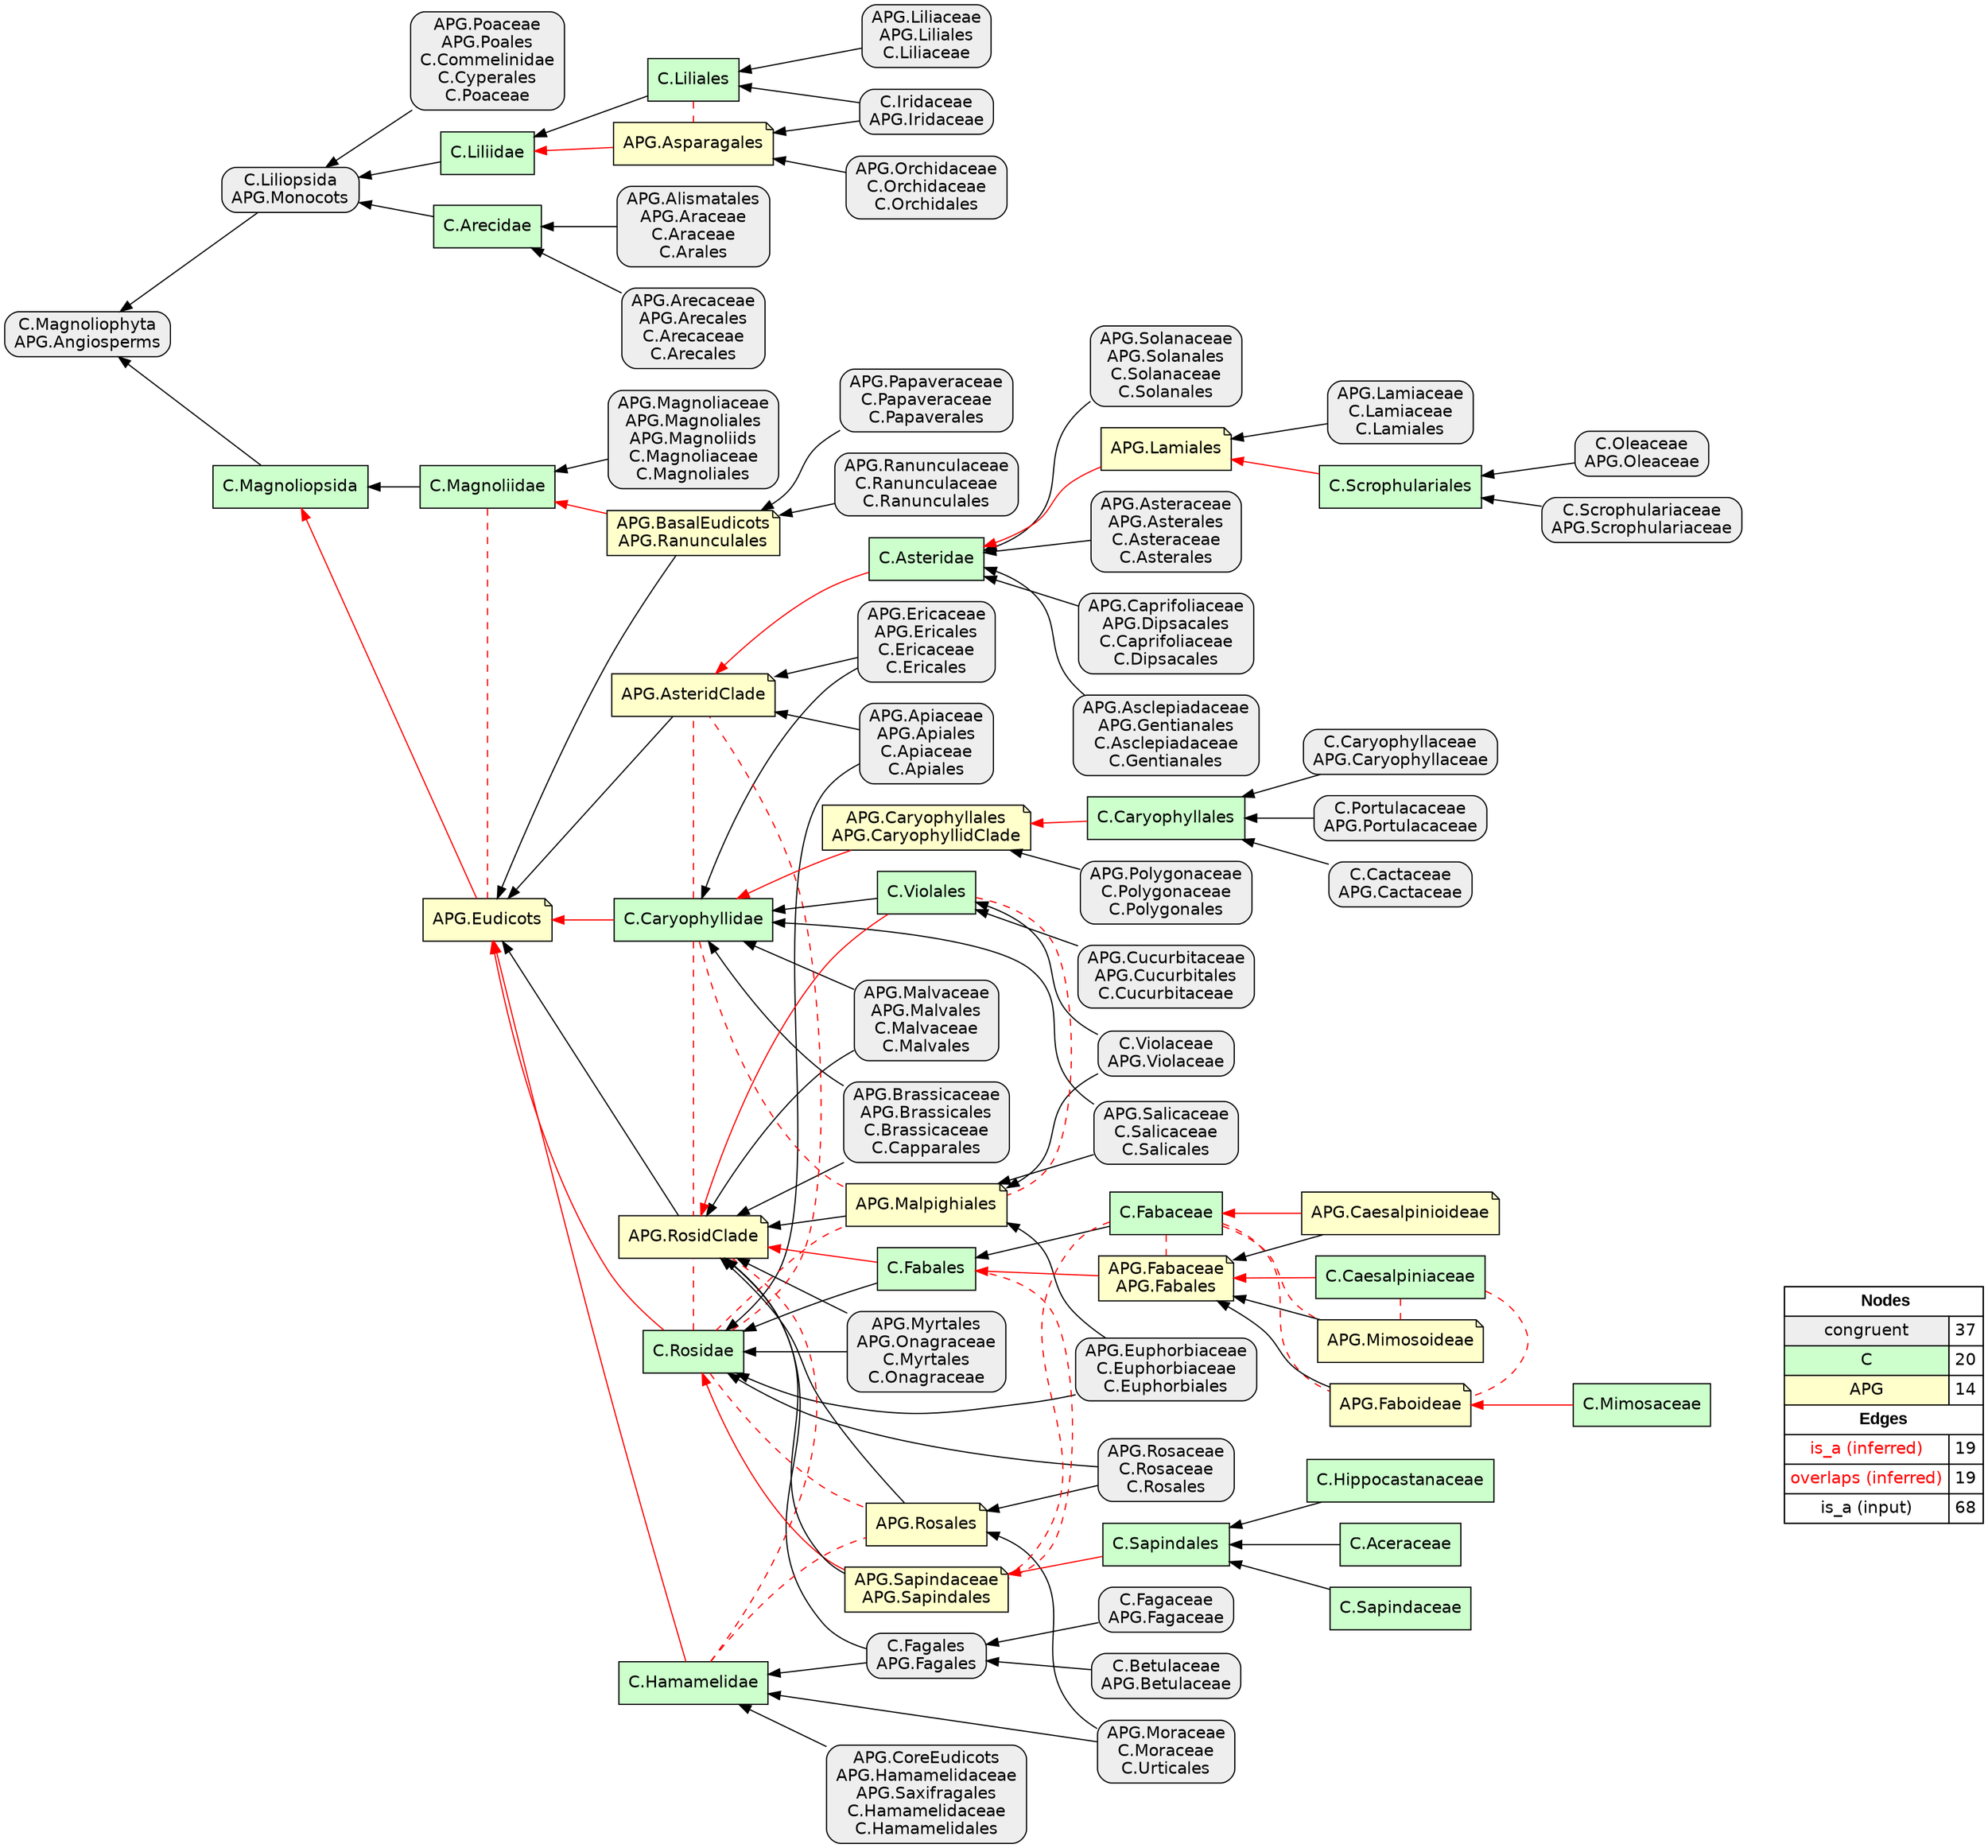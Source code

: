 digraph{
rankdir=RL
node[shape=box style="filled,rounded" fillcolor="#EEEEEE" fontname="helvetica"] 
"C.Caryophyllaceae\nAPG.Caryophyllaceae"
"APG.Poaceae\nAPG.Poales\nC.Commelinidae\nC.Cyperales\nC.Poaceae"
"APG.Asteraceae\nAPG.Asterales\nC.Asteraceae\nC.Asterales"
"APG.Magnoliaceae\nAPG.Magnoliales\nAPG.Magnoliids\nC.Magnoliaceae\nC.Magnoliales"
"C.Fagaceae\nAPG.Fagaceae"
"C.Iridaceae\nAPG.Iridaceae"
"APG.Liliaceae\nAPG.Liliales\nC.Liliaceae"
"APG.Orchidaceae\nC.Orchidaceae\nC.Orchidales"
"APG.Caprifoliaceae\nAPG.Dipsacales\nC.Caprifoliaceae\nC.Dipsacales"
"APG.CoreEudicots\nAPG.Hamamelidaceae\nAPG.Saxifragales\nC.Hamamelidaceae\nC.Hamamelidales"
"APG.Salicaceae\nC.Salicaceae\nC.Salicales"
"C.Portulacaceae\nAPG.Portulacaceae"
"APG.Myrtales\nAPG.Onagraceae\nC.Myrtales\nC.Onagraceae"
"C.Cactaceae\nAPG.Cactaceae"
"APG.Moraceae\nC.Moraceae\nC.Urticales"
"APG.Asclepiadaceae\nAPG.Gentianales\nC.Asclepiadaceae\nC.Gentianales"
"APG.Solanaceae\nAPG.Solanales\nC.Solanaceae\nC.Solanales"
"C.Magnoliophyta\nAPG.Angiosperms"
"APG.Cucurbitaceae\nAPG.Cucurbitales\nC.Cucurbitaceae"
"APG.Lamiaceae\nC.Lamiaceae\nC.Lamiales"
"C.Betulaceae\nAPG.Betulaceae"
"C.Oleaceae\nAPG.Oleaceae"
"C.Fagales\nAPG.Fagales"
"APG.Brassicaceae\nAPG.Brassicales\nC.Brassicaceae\nC.Capparales"
"APG.Polygonaceae\nC.Polygonaceae\nC.Polygonales"
"C.Violaceae\nAPG.Violaceae"
"APG.Malvaceae\nAPG.Malvales\nC.Malvaceae\nC.Malvales"
"APG.Rosaceae\nC.Rosaceae\nC.Rosales"
"APG.Ericaceae\nAPG.Ericales\nC.Ericaceae\nC.Ericales"
"APG.Alismatales\nAPG.Araceae\nC.Araceae\nC.Arales"
"APG.Apiaceae\nAPG.Apiales\nC.Apiaceae\nC.Apiales"
"APG.Papaveraceae\nC.Papaveraceae\nC.Papaverales"
"C.Liliopsida\nAPG.Monocots"
"APG.Ranunculaceae\nC.Ranunculaceae\nC.Ranunculales"
"C.Scrophulariaceae\nAPG.Scrophulariaceae"
"APG.Arecaceae\nAPG.Arecales\nC.Arecaceae\nC.Arecales"
"APG.Euphorbiaceae\nC.Euphorbiaceae\nC.Euphorbiales"
node[shape=box style=filled fillcolor="#CCFFCC" fontname="helvetica"] 
"C.Sapindales"
"C.Liliidae"
"C.Hamamelidae"
"C.Caryophyllidae"
"C.Scrophulariales"
"C.Arecidae"
"C.Asteridae"
"C.Fabales"
"C.Rosidae"
"C.Hippocastanaceae"
"C.Caryophyllales"
"C.Mimosaceae"
"C.Violales"
"C.Aceraceae"
"C.Liliales"
"C.Magnoliidae"
"C.Fabaceae"
"C.Caesalpiniaceae"
"C.Magnoliopsida"
"C.Sapindaceae"
node[shape=note style=filled fillcolor="#FFFFCC" fontname="helvetica"] 
"APG.Malpighiales"
"APG.Rosales"
"APG.BasalEudicots\nAPG.Ranunculales"
"APG.RosidClade"
"APG.Mimosoideae"
"APG.Asparagales"
"APG.Lamiales"
"APG.Faboideae"
"APG.Caesalpinioideae"
"APG.Eudicots"
"APG.Fabaceae\nAPG.Fabales"
"APG.Caryophyllales\nAPG.CaryophyllidClade"
"APG.Sapindaceae\nAPG.Sapindales"
"APG.AsteridClade"
edge[arrowhead=normal style=solid color="#FF0000" constraint=true penwidth=1]
"APG.Lamiales" -> "C.Asteridae"
"APG.Sapindaceae\nAPG.Sapindales" -> "C.Rosidae"
"C.Caryophyllales" -> "APG.Caryophyllales\nAPG.CaryophyllidClade"
"C.Caryophyllidae" -> "APG.Eudicots"
"APG.Asparagales" -> "C.Liliidae"
"C.Caesalpiniaceae" -> "APG.Fabaceae\nAPG.Fabales"
"C.Mimosaceae" -> "APG.Faboideae"
"C.Rosidae" -> "APG.Eudicots"
"C.Hamamelidae" -> "APG.Eudicots"
"APG.BasalEudicots\nAPG.Ranunculales" -> "C.Magnoliidae"
"C.Sapindales" -> "APG.Sapindaceae\nAPG.Sapindales"
"C.Violales" -> "APG.RosidClade"
"APG.Eudicots" -> "C.Magnoliopsida"
"C.Scrophulariales" -> "APG.Lamiales"
"APG.Caesalpinioideae" -> "C.Fabaceae"
"APG.Caryophyllales\nAPG.CaryophyllidClade" -> "C.Caryophyllidae"
"C.Asteridae" -> "APG.AsteridClade"
"APG.Fabaceae\nAPG.Fabales" -> "C.Fabales"
"C.Fabales" -> "APG.RosidClade"
edge[arrowhead=none style=dashed color="#FF0000" constraint=false penwidth=1]
"C.Caryophyllidae" -> "APG.Malpighiales"
"C.Fabaceae" -> "APG.Mimosoideae"
"C.Rosidae" -> "APG.AsteridClade"
"C.Fabaceae" -> "APG.Sapindaceae\nAPG.Sapindales"
"C.Fabaceae" -> "APG.Fabaceae\nAPG.Fabales"
"C.Rosidae" -> "APG.Rosales"
"C.Caesalpiniaceae" -> "APG.Mimosoideae"
"C.Liliales" -> "APG.Asparagales"
"C.Caryophyllidae" -> "APG.AsteridClade"
"C.Magnoliidae" -> "APG.Eudicots"
"C.Rosidae" -> "APG.Malpighiales"
"C.Rosidae" -> "APG.RosidClade"
"C.Caesalpiniaceae" -> "APG.Faboideae"
"C.Violales" -> "APG.Malpighiales"
"C.Hamamelidae" -> "APG.RosidClade"
"C.Hamamelidae" -> "APG.Rosales"
"C.Fabales" -> "APG.Sapindaceae\nAPG.Sapindales"
"C.Fabaceae" -> "APG.Faboideae"
"C.Caryophyllidae" -> "APG.RosidClade"
edge[arrowhead=normal style=dotted color="#000000" constraint=true penwidth=1]
edge[arrowhead=normal style=solid color="#000000" constraint=true penwidth=1]
"C.Scrophulariaceae\nAPG.Scrophulariaceae" -> "C.Scrophulariales"
"APG.Brassicaceae\nAPG.Brassicales\nC.Brassicaceae\nC.Capparales" -> "APG.RosidClade"
"APG.Cucurbitaceae\nAPG.Cucurbitales\nC.Cucurbitaceae" -> "C.Violales"
"APG.Poaceae\nAPG.Poales\nC.Commelinidae\nC.Cyperales\nC.Poaceae" -> "C.Liliopsida\nAPG.Monocots"
"APG.BasalEudicots\nAPG.Ranunculales" -> "APG.Eudicots"
"APG.Mimosoideae" -> "APG.Fabaceae\nAPG.Fabales"
"C.Violaceae\nAPG.Violaceae" -> "APG.Malpighiales"
"APG.Alismatales\nAPG.Araceae\nC.Araceae\nC.Arales" -> "C.Arecidae"
"C.Betulaceae\nAPG.Betulaceae" -> "C.Fagales\nAPG.Fagales"
"APG.Malvaceae\nAPG.Malvales\nC.Malvaceae\nC.Malvales" -> "C.Caryophyllidae"
"APG.Faboideae" -> "APG.Fabaceae\nAPG.Fabales"
"C.Portulacaceae\nAPG.Portulacaceae" -> "C.Caryophyllales"
"APG.Liliaceae\nAPG.Liliales\nC.Liliaceae" -> "C.Liliales"
"APG.Ericaceae\nAPG.Ericales\nC.Ericaceae\nC.Ericales" -> "APG.AsteridClade"
"APG.Moraceae\nC.Moraceae\nC.Urticales" -> "C.Hamamelidae"
"APG.Sapindaceae\nAPG.Sapindales" -> "APG.RosidClade"
"C.Fabales" -> "C.Rosidae"
"APG.Arecaceae\nAPG.Arecales\nC.Arecaceae\nC.Arecales" -> "C.Arecidae"
"APG.Euphorbiaceae\nC.Euphorbiaceae\nC.Euphorbiales" -> "APG.Malpighiales"
"APG.Myrtales\nAPG.Onagraceae\nC.Myrtales\nC.Onagraceae" -> "APG.RosidClade"
"C.Fagaceae\nAPG.Fagaceae" -> "C.Fagales\nAPG.Fagales"
"APG.AsteridClade" -> "APG.Eudicots"
"C.Aceraceae" -> "C.Sapindales"
"C.Magnoliopsida" -> "C.Magnoliophyta\nAPG.Angiosperms"
"APG.Moraceae\nC.Moraceae\nC.Urticales" -> "APG.Rosales"
"APG.Euphorbiaceae\nC.Euphorbiaceae\nC.Euphorbiales" -> "C.Rosidae"
"C.Caryophyllaceae\nAPG.Caryophyllaceae" -> "C.Caryophyllales"
"C.Cactaceae\nAPG.Cactaceae" -> "C.Caryophyllales"
"APG.Polygonaceae\nC.Polygonaceae\nC.Polygonales" -> "APG.Caryophyllales\nAPG.CaryophyllidClade"
"C.Liliales" -> "C.Liliidae"
"C.Iridaceae\nAPG.Iridaceae" -> "APG.Asparagales"
"C.Fagales\nAPG.Fagales" -> "C.Hamamelidae"
"APG.Asclepiadaceae\nAPG.Gentianales\nC.Asclepiadaceae\nC.Gentianales" -> "C.Asteridae"
"APG.Rosales" -> "APG.RosidClade"
"APG.Solanaceae\nAPG.Solanales\nC.Solanaceae\nC.Solanales" -> "C.Asteridae"
"APG.Lamiaceae\nC.Lamiaceae\nC.Lamiales" -> "APG.Lamiales"
"C.Oleaceae\nAPG.Oleaceae" -> "C.Scrophulariales"
"APG.Malvaceae\nAPG.Malvales\nC.Malvaceae\nC.Malvales" -> "APG.RosidClade"
"APG.Ericaceae\nAPG.Ericales\nC.Ericaceae\nC.Ericales" -> "C.Caryophyllidae"
"APG.Myrtales\nAPG.Onagraceae\nC.Myrtales\nC.Onagraceae" -> "C.Rosidae"
"C.Violaceae\nAPG.Violaceae" -> "C.Violales"
"APG.Orchidaceae\nC.Orchidaceae\nC.Orchidales" -> "APG.Asparagales"
"APG.Asteraceae\nAPG.Asterales\nC.Asteraceae\nC.Asterales" -> "C.Asteridae"
"APG.Papaveraceae\nC.Papaveraceae\nC.Papaverales" -> "APG.BasalEudicots\nAPG.Ranunculales"
"APG.CoreEudicots\nAPG.Hamamelidaceae\nAPG.Saxifragales\nC.Hamamelidaceae\nC.Hamamelidales" -> "C.Hamamelidae"
"APG.Caesalpinioideae" -> "APG.Fabaceae\nAPG.Fabales"
"APG.Apiaceae\nAPG.Apiales\nC.Apiaceae\nC.Apiales" -> "C.Rosidae"
"APG.Apiaceae\nAPG.Apiales\nC.Apiaceae\nC.Apiales" -> "APG.AsteridClade"
"APG.RosidClade" -> "APG.Eudicots"
"C.Liliidae" -> "C.Liliopsida\nAPG.Monocots"
"C.Iridaceae\nAPG.Iridaceae" -> "C.Liliales"
"APG.Caprifoliaceae\nAPG.Dipsacales\nC.Caprifoliaceae\nC.Dipsacales" -> "C.Asteridae"
"APG.Rosaceae\nC.Rosaceae\nC.Rosales" -> "APG.Rosales"
"C.Fabaceae" -> "C.Fabales"
"C.Liliopsida\nAPG.Monocots" -> "C.Magnoliophyta\nAPG.Angiosperms"
"C.Magnoliidae" -> "C.Magnoliopsida"
"C.Arecidae" -> "C.Liliopsida\nAPG.Monocots"
"APG.Salicaceae\nC.Salicaceae\nC.Salicales" -> "APG.Malpighiales"
"C.Sapindaceae" -> "C.Sapindales"
"APG.Malpighiales" -> "APG.RosidClade"
"C.Violales" -> "C.Caryophyllidae"
"APG.Brassicaceae\nAPG.Brassicales\nC.Brassicaceae\nC.Capparales" -> "C.Caryophyllidae"
"C.Hippocastanaceae" -> "C.Sapindales"
"APG.Rosaceae\nC.Rosaceae\nC.Rosales" -> "C.Rosidae"
"APG.Ranunculaceae\nC.Ranunculaceae\nC.Ranunculales" -> "APG.BasalEudicots\nAPG.Ranunculales"
"APG.Salicaceae\nC.Salicaceae\nC.Salicales" -> "C.Caryophyllidae"
"APG.Magnoliaceae\nAPG.Magnoliales\nAPG.Magnoliids\nC.Magnoliaceae\nC.Magnoliales" -> "C.Magnoliidae"
"C.Fagales\nAPG.Fagales" -> "APG.RosidClade"
node[shape=box] 
{rank=source Legend [fillcolor= white margin=0 label=< 
 <TABLE BORDER="0" CELLBORDER="1" CELLSPACING="0" CELLPADDING="4"> 
<TR> <TD COLSPAN="2"><font face="Arial Black"> Nodes</font></TD> </TR> 
<TR> 
 <TD bgcolor="#EEEEEE" fontname="helvetica">congruent</TD> 
 <TD>37</TD> 
 </TR> 
<TR> 
 <TD bgcolor="#CCFFCC" fontname="helvetica">C</TD> 
 <TD>20</TD> 
 </TR> 
<TR> 
 <TD bgcolor="#FFFFCC" fontname="helvetica">APG</TD> 
 <TD>14</TD> 
 </TR> 
<TR> <TD COLSPAN="2"><font face = "Arial Black"> Edges </font></TD> </TR> 
<TR> 
 <TD><font color ="#FF0000">is_a (inferred)</font></TD><TD>19</TD>
</TR>
<TR> 
 <TD><font color ="#FF0000">overlaps (inferred)</font></TD><TD>19</TD>
</TR>
<TR> 
 <TD><font color ="#000000">is_a (input)</font></TD><TD>68</TD>
</TR>
</TABLE> 
 >] } 
}